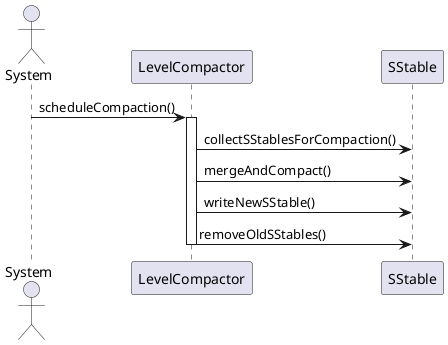 @startuml
actor System
System -> LevelCompactor: scheduleCompaction()
activate LevelCompactor
LevelCompactor -> SStable: collectSStablesForCompaction()
LevelCompactor -> SStable: mergeAndCompact()
LevelCompactor -> SStable: writeNewSStable()
LevelCompactor -> SStable: removeOldSStables()
deactivate LevelCompactor
@enduml
